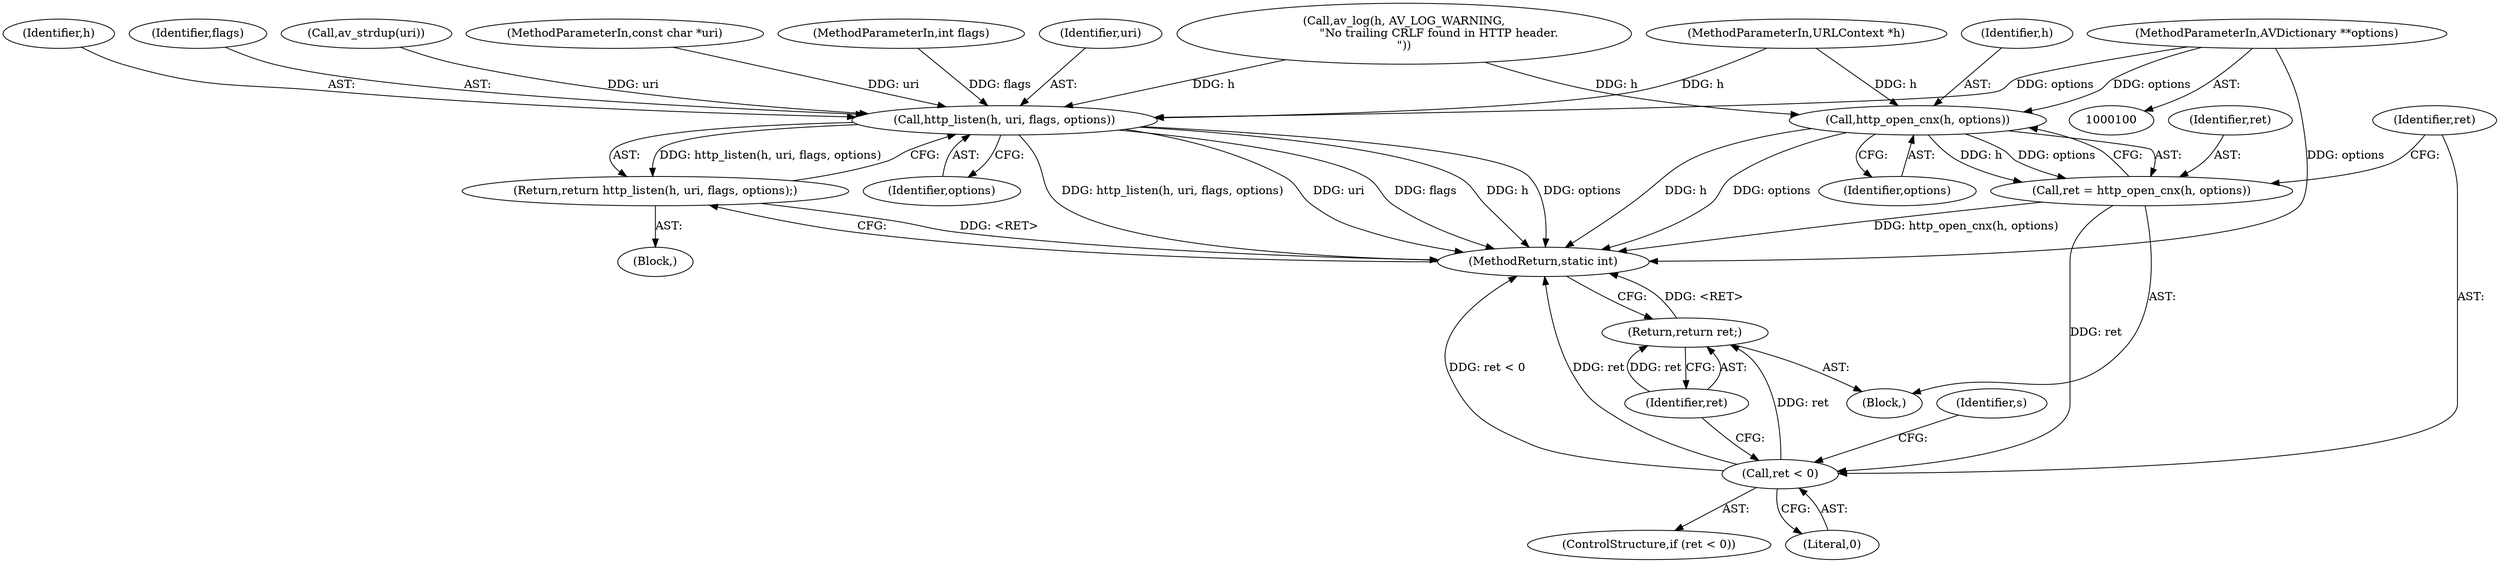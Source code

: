 digraph "0_FFmpeg_2a05c8f813de6f2278827734bf8102291e7484aa_1@pointer" {
"1000104" [label="(MethodParameterIn,AVDictionary **options)"];
"1000237" [label="(Call,http_listen(h, uri, flags, options))"];
"1000236" [label="(Return,return http_listen(h, uri, flags, options);)"];
"1000244" [label="(Call,http_open_cnx(h, options))"];
"1000242" [label="(Call,ret = http_open_cnx(h, options))"];
"1000248" [label="(Call,ret < 0)"];
"1000256" [label="(Return,return ret;)"];
"1000236" [label="(Return,return http_listen(h, uri, flags, options);)"];
"1000186" [label="(Call,av_log(h, AV_LOG_WARNING,\n                   \"No trailing CRLF found in HTTP header.\n\"))"];
"1000249" [label="(Identifier,ret)"];
"1000105" [label="(Block,)"];
"1000139" [label="(Call,av_strdup(uri))"];
"1000235" [label="(Block,)"];
"1000247" [label="(ControlStructure,if (ret < 0))"];
"1000244" [label="(Call,http_open_cnx(h, options))"];
"1000246" [label="(Identifier,options)"];
"1000254" [label="(Identifier,s)"];
"1000241" [label="(Identifier,options)"];
"1000102" [label="(MethodParameterIn,const char *uri)"];
"1000103" [label="(MethodParameterIn,int flags)"];
"1000248" [label="(Call,ret < 0)"];
"1000256" [label="(Return,return ret;)"];
"1000258" [label="(MethodReturn,static int)"];
"1000245" [label="(Identifier,h)"];
"1000243" [label="(Identifier,ret)"];
"1000257" [label="(Identifier,ret)"];
"1000104" [label="(MethodParameterIn,AVDictionary **options)"];
"1000239" [label="(Identifier,uri)"];
"1000101" [label="(MethodParameterIn,URLContext *h)"];
"1000250" [label="(Literal,0)"];
"1000238" [label="(Identifier,h)"];
"1000242" [label="(Call,ret = http_open_cnx(h, options))"];
"1000237" [label="(Call,http_listen(h, uri, flags, options))"];
"1000240" [label="(Identifier,flags)"];
"1000104" -> "1000100"  [label="AST: "];
"1000104" -> "1000258"  [label="DDG: options"];
"1000104" -> "1000237"  [label="DDG: options"];
"1000104" -> "1000244"  [label="DDG: options"];
"1000237" -> "1000236"  [label="AST: "];
"1000237" -> "1000241"  [label="CFG: "];
"1000238" -> "1000237"  [label="AST: "];
"1000239" -> "1000237"  [label="AST: "];
"1000240" -> "1000237"  [label="AST: "];
"1000241" -> "1000237"  [label="AST: "];
"1000236" -> "1000237"  [label="CFG: "];
"1000237" -> "1000258"  [label="DDG: http_listen(h, uri, flags, options)"];
"1000237" -> "1000258"  [label="DDG: uri"];
"1000237" -> "1000258"  [label="DDG: flags"];
"1000237" -> "1000258"  [label="DDG: h"];
"1000237" -> "1000258"  [label="DDG: options"];
"1000237" -> "1000236"  [label="DDG: http_listen(h, uri, flags, options)"];
"1000186" -> "1000237"  [label="DDG: h"];
"1000101" -> "1000237"  [label="DDG: h"];
"1000139" -> "1000237"  [label="DDG: uri"];
"1000102" -> "1000237"  [label="DDG: uri"];
"1000103" -> "1000237"  [label="DDG: flags"];
"1000236" -> "1000235"  [label="AST: "];
"1000258" -> "1000236"  [label="CFG: "];
"1000236" -> "1000258"  [label="DDG: <RET>"];
"1000244" -> "1000242"  [label="AST: "];
"1000244" -> "1000246"  [label="CFG: "];
"1000245" -> "1000244"  [label="AST: "];
"1000246" -> "1000244"  [label="AST: "];
"1000242" -> "1000244"  [label="CFG: "];
"1000244" -> "1000258"  [label="DDG: h"];
"1000244" -> "1000258"  [label="DDG: options"];
"1000244" -> "1000242"  [label="DDG: h"];
"1000244" -> "1000242"  [label="DDG: options"];
"1000186" -> "1000244"  [label="DDG: h"];
"1000101" -> "1000244"  [label="DDG: h"];
"1000242" -> "1000105"  [label="AST: "];
"1000243" -> "1000242"  [label="AST: "];
"1000249" -> "1000242"  [label="CFG: "];
"1000242" -> "1000258"  [label="DDG: http_open_cnx(h, options)"];
"1000242" -> "1000248"  [label="DDG: ret"];
"1000248" -> "1000247"  [label="AST: "];
"1000248" -> "1000250"  [label="CFG: "];
"1000249" -> "1000248"  [label="AST: "];
"1000250" -> "1000248"  [label="AST: "];
"1000254" -> "1000248"  [label="CFG: "];
"1000257" -> "1000248"  [label="CFG: "];
"1000248" -> "1000258"  [label="DDG: ret < 0"];
"1000248" -> "1000258"  [label="DDG: ret"];
"1000248" -> "1000256"  [label="DDG: ret"];
"1000256" -> "1000105"  [label="AST: "];
"1000256" -> "1000257"  [label="CFG: "];
"1000257" -> "1000256"  [label="AST: "];
"1000258" -> "1000256"  [label="CFG: "];
"1000256" -> "1000258"  [label="DDG: <RET>"];
"1000257" -> "1000256"  [label="DDG: ret"];
}
